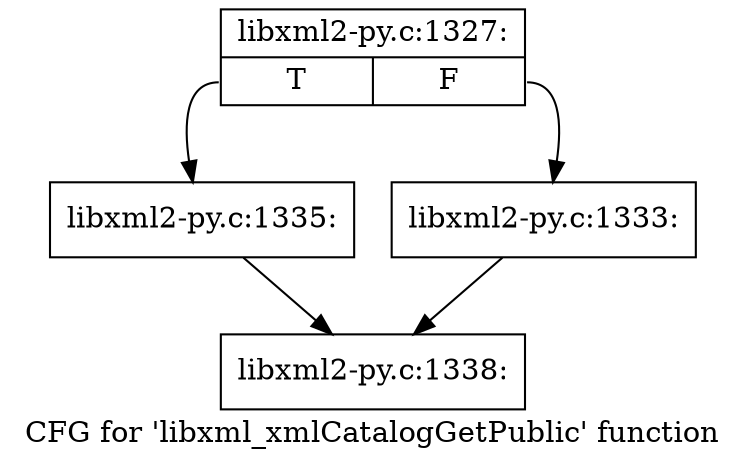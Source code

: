 digraph "CFG for 'libxml_xmlCatalogGetPublic' function" {
	label="CFG for 'libxml_xmlCatalogGetPublic' function";

	Node0x3c477d0 [shape=record,label="{libxml2-py.c:1327:|{<s0>T|<s1>F}}"];
	Node0x3c477d0:s0 -> Node0x3c49060;
	Node0x3c477d0:s1 -> Node0x3c49010;
	Node0x3c49010 [shape=record,label="{libxml2-py.c:1333:}"];
	Node0x3c49010 -> Node0x3c45c20;
	Node0x3c49060 [shape=record,label="{libxml2-py.c:1335:}"];
	Node0x3c49060 -> Node0x3c45c20;
	Node0x3c45c20 [shape=record,label="{libxml2-py.c:1338:}"];
}
